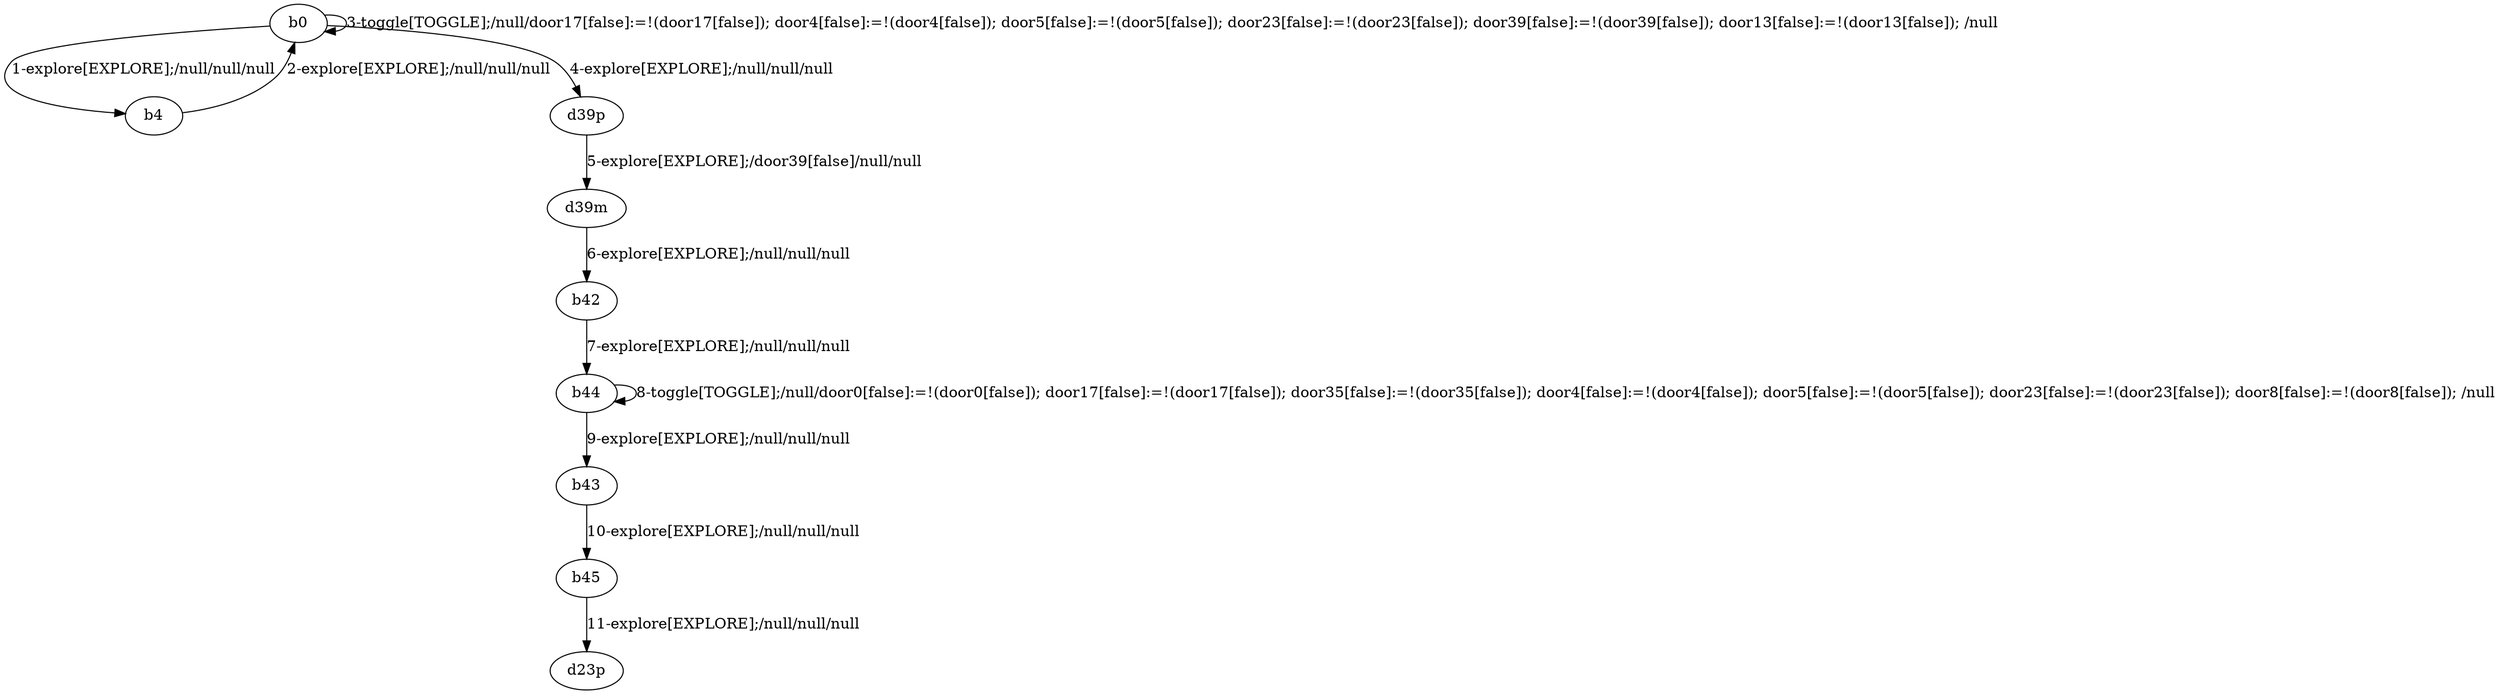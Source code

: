# Total number of goals covered by this test: 4
# b43 --> b45
# b45 --> d23p
# d39m --> b42
# b42 --> b44

digraph g {
"b0" -> "b4" [label = "1-explore[EXPLORE];/null/null/null"];
"b4" -> "b0" [label = "2-explore[EXPLORE];/null/null/null"];
"b0" -> "b0" [label = "3-toggle[TOGGLE];/null/door17[false]:=!(door17[false]); door4[false]:=!(door4[false]); door5[false]:=!(door5[false]); door23[false]:=!(door23[false]); door39[false]:=!(door39[false]); door13[false]:=!(door13[false]); /null"];
"b0" -> "d39p" [label = "4-explore[EXPLORE];/null/null/null"];
"d39p" -> "d39m" [label = "5-explore[EXPLORE];/door39[false]/null/null"];
"d39m" -> "b42" [label = "6-explore[EXPLORE];/null/null/null"];
"b42" -> "b44" [label = "7-explore[EXPLORE];/null/null/null"];
"b44" -> "b44" [label = "8-toggle[TOGGLE];/null/door0[false]:=!(door0[false]); door17[false]:=!(door17[false]); door35[false]:=!(door35[false]); door4[false]:=!(door4[false]); door5[false]:=!(door5[false]); door23[false]:=!(door23[false]); door8[false]:=!(door8[false]); /null"];
"b44" -> "b43" [label = "9-explore[EXPLORE];/null/null/null"];
"b43" -> "b45" [label = "10-explore[EXPLORE];/null/null/null"];
"b45" -> "d23p" [label = "11-explore[EXPLORE];/null/null/null"];
}